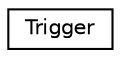 digraph "Graphical Class Hierarchy"
{
 // LATEX_PDF_SIZE
  edge [fontname="Helvetica",fontsize="10",labelfontname="Helvetica",labelfontsize="10"];
  node [fontname="Helvetica",fontsize="10",shape=record];
  rankdir="LR";
  Node0 [label="Trigger",height=0.2,width=0.4,color="black", fillcolor="white", style="filled",URL="$class_trigger.html",tooltip=" "];
}
